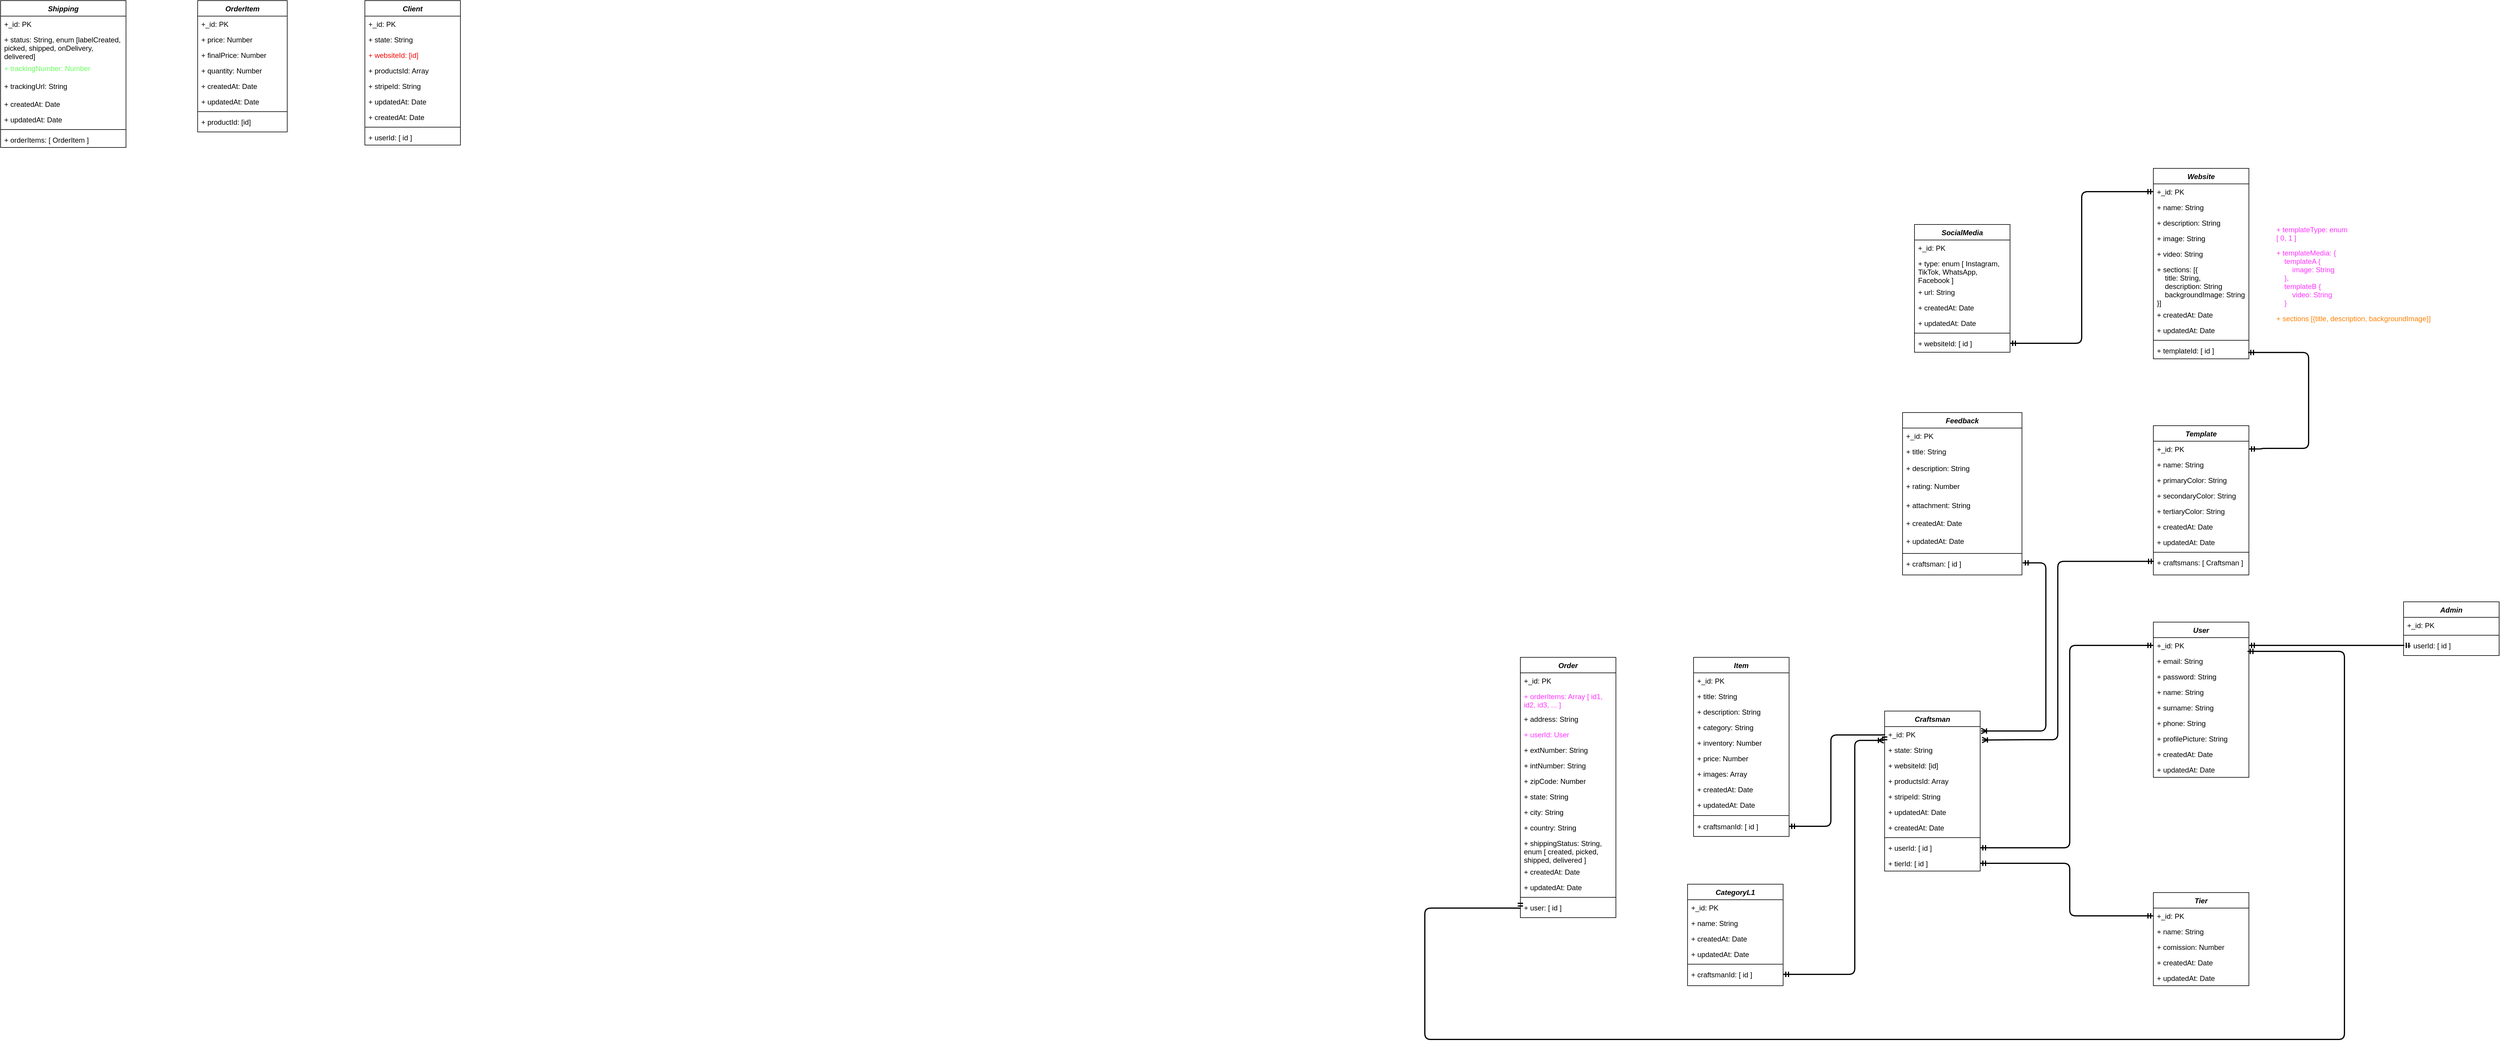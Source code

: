 <mxfile version="22.1.7" type="github">
  <diagram id="C5RBs43oDa-KdzZeNtuy" name="entityRelationshipDiagram">
    <mxGraphModel dx="3566" dy="2202" grid="1" gridSize="10" guides="1" tooltips="1" connect="1" arrows="1" fold="1" page="1" pageScale="1" pageWidth="827" pageHeight="1169" math="0" shadow="0">
      <root>
        <mxCell id="WIyWlLk6GJQsqaUBKTNV-0" />
        <mxCell id="WIyWlLk6GJQsqaUBKTNV-1" parent="WIyWlLk6GJQsqaUBKTNV-0" />
        <mxCell id="zkfFHV4jXpPFQw0GAbJ--0" value="Order" style="swimlane;fontStyle=3;align=center;verticalAlign=top;childLayout=stackLayout;horizontal=1;startSize=26;horizontalStack=0;resizeParent=1;resizeLast=0;collapsible=1;marginBottom=0;rounded=0;shadow=0;strokeWidth=1;labelBackgroundColor=none;" parent="WIyWlLk6GJQsqaUBKTNV-1" vertex="1">
          <mxGeometry x="920" width="160" height="436" as="geometry">
            <mxRectangle x="230" y="140" width="160" height="26" as="alternateBounds" />
          </mxGeometry>
        </mxCell>
        <mxCell id="zkfFHV4jXpPFQw0GAbJ--1" value="+_id: PK" style="text;align=left;verticalAlign=top;spacingLeft=4;spacingRight=4;overflow=hidden;rotatable=0;points=[[0,0.5],[1,0.5]];portConstraint=eastwest;labelBackgroundColor=none;" parent="zkfFHV4jXpPFQw0GAbJ--0" vertex="1">
          <mxGeometry y="26" width="160" height="26" as="geometry" />
        </mxCell>
        <mxCell id="zkfFHV4jXpPFQw0GAbJ--2" value="+ orderItems: Array [ id1, &#xa;id2, id3, ... ]" style="text;align=left;verticalAlign=top;spacingLeft=4;spacingRight=4;overflow=hidden;rotatable=0;points=[[0,0.5],[1,0.5]];portConstraint=eastwest;rounded=0;shadow=0;html=0;labelBackgroundColor=none;fontColor=#FF33FF;" parent="zkfFHV4jXpPFQw0GAbJ--0" vertex="1">
          <mxGeometry y="52" width="160" height="38" as="geometry" />
        </mxCell>
        <mxCell id="zkfFHV4jXpPFQw0GAbJ--3" value="+ address: String" style="text;align=left;verticalAlign=top;spacingLeft=4;spacingRight=4;overflow=hidden;rotatable=0;points=[[0,0.5],[1,0.5]];portConstraint=eastwest;rounded=0;shadow=0;html=0;labelBackgroundColor=none;" parent="zkfFHV4jXpPFQw0GAbJ--0" vertex="1">
          <mxGeometry y="90" width="160" height="26" as="geometry" />
        </mxCell>
        <mxCell id="hZwkjDeKt2_ISdQEQCCT-1" value="+ userId: User" style="text;align=left;verticalAlign=top;spacingLeft=4;spacingRight=4;overflow=hidden;rotatable=0;points=[[0,0.5],[1,0.5]];portConstraint=eastwest;rounded=0;shadow=0;html=0;labelBackgroundColor=none;fontColor=#FF33FF;" parent="zkfFHV4jXpPFQw0GAbJ--0" vertex="1">
          <mxGeometry y="116" width="160" height="26" as="geometry" />
        </mxCell>
        <mxCell id="XPeAEmJi0gcKk28KmSQv-152" value="+ extNumber: String" style="text;align=left;verticalAlign=top;spacingLeft=4;spacingRight=4;overflow=hidden;rotatable=0;points=[[0,0.5],[1,0.5]];portConstraint=eastwest;rounded=0;shadow=0;html=0;labelBackgroundColor=none;" parent="zkfFHV4jXpPFQw0GAbJ--0" vertex="1">
          <mxGeometry y="142" width="160" height="26" as="geometry" />
        </mxCell>
        <mxCell id="XPeAEmJi0gcKk28KmSQv-153" value="+ intNumber: String" style="text;align=left;verticalAlign=top;spacingLeft=4;spacingRight=4;overflow=hidden;rotatable=0;points=[[0,0.5],[1,0.5]];portConstraint=eastwest;rounded=0;shadow=0;html=0;labelBackgroundColor=none;" parent="zkfFHV4jXpPFQw0GAbJ--0" vertex="1">
          <mxGeometry y="168" width="160" height="26" as="geometry" />
        </mxCell>
        <mxCell id="y1nF-fGV2GYq9_CBV3xC-2" value="+ zipCode: Number" style="text;align=left;verticalAlign=top;spacingLeft=4;spacingRight=4;overflow=hidden;rotatable=0;points=[[0,0.5],[1,0.5]];portConstraint=eastwest;rounded=0;shadow=0;html=0;labelBackgroundColor=none;" parent="zkfFHV4jXpPFQw0GAbJ--0" vertex="1">
          <mxGeometry y="194" width="160" height="26" as="geometry" />
        </mxCell>
        <mxCell id="y1nF-fGV2GYq9_CBV3xC-3" value="+ state: String" style="text;align=left;verticalAlign=top;spacingLeft=4;spacingRight=4;overflow=hidden;rotatable=0;points=[[0,0.5],[1,0.5]];portConstraint=eastwest;rounded=0;shadow=0;html=0;labelBackgroundColor=none;" parent="zkfFHV4jXpPFQw0GAbJ--0" vertex="1">
          <mxGeometry y="220" width="160" height="26" as="geometry" />
        </mxCell>
        <mxCell id="y1nF-fGV2GYq9_CBV3xC-4" value="+ city: String" style="text;align=left;verticalAlign=top;spacingLeft=4;spacingRight=4;overflow=hidden;rotatable=0;points=[[0,0.5],[1,0.5]];portConstraint=eastwest;rounded=0;shadow=0;html=0;labelBackgroundColor=none;" parent="zkfFHV4jXpPFQw0GAbJ--0" vertex="1">
          <mxGeometry y="246" width="160" height="26" as="geometry" />
        </mxCell>
        <mxCell id="XPeAEmJi0gcKk28KmSQv-151" value="+ country: String" style="text;align=left;verticalAlign=top;spacingLeft=4;spacingRight=4;overflow=hidden;rotatable=0;points=[[0,0.5],[1,0.5]];portConstraint=eastwest;rounded=0;shadow=0;html=0;labelBackgroundColor=none;" parent="zkfFHV4jXpPFQw0GAbJ--0" vertex="1">
          <mxGeometry y="272" width="160" height="26" as="geometry" />
        </mxCell>
        <mxCell id="XPeAEmJi0gcKk28KmSQv-311" value="+ shippingStatus: String, &#xa;enum [ created, picked, &#xa;shipped, delivered ]" style="text;align=left;verticalAlign=top;spacingLeft=4;spacingRight=4;overflow=hidden;rotatable=0;points=[[0,0.5],[1,0.5]];portConstraint=eastwest;rounded=0;shadow=0;html=0;labelBackgroundColor=none;" parent="zkfFHV4jXpPFQw0GAbJ--0" vertex="1">
          <mxGeometry y="298" width="160" height="48" as="geometry" />
        </mxCell>
        <mxCell id="y1nF-fGV2GYq9_CBV3xC-6" value="+ createdAt: Date" style="text;align=left;verticalAlign=top;spacingLeft=4;spacingRight=4;overflow=hidden;rotatable=0;points=[[0,0.5],[1,0.5]];portConstraint=eastwest;rounded=0;shadow=0;html=0;labelBackgroundColor=none;" parent="zkfFHV4jXpPFQw0GAbJ--0" vertex="1">
          <mxGeometry y="346" width="160" height="26" as="geometry" />
        </mxCell>
        <mxCell id="XPeAEmJi0gcKk28KmSQv-154" value="+ updatedAt: Date" style="text;align=left;verticalAlign=top;spacingLeft=4;spacingRight=4;overflow=hidden;rotatable=0;points=[[0,0.5],[1,0.5]];portConstraint=eastwest;rounded=0;shadow=0;html=0;labelBackgroundColor=none;" parent="zkfFHV4jXpPFQw0GAbJ--0" vertex="1">
          <mxGeometry y="372" width="160" height="26" as="geometry" />
        </mxCell>
        <mxCell id="y1nF-fGV2GYq9_CBV3xC-1" value="" style="line;html=1;strokeWidth=1;align=left;verticalAlign=middle;spacingTop=-1;spacingLeft=3;spacingRight=3;rotatable=0;labelPosition=right;points=[];portConstraint=eastwest;labelBackgroundColor=none;" parent="zkfFHV4jXpPFQw0GAbJ--0" vertex="1">
          <mxGeometry y="398" width="160" height="8" as="geometry" />
        </mxCell>
        <mxCell id="y1nF-fGV2GYq9_CBV3xC-7" value="+ user: [ id ]" style="text;align=left;verticalAlign=top;spacingLeft=4;spacingRight=4;overflow=hidden;rotatable=0;points=[[0,0.5],[1,0.5]];portConstraint=eastwest;rounded=0;shadow=0;html=0;labelBackgroundColor=none;" parent="zkfFHV4jXpPFQw0GAbJ--0" vertex="1">
          <mxGeometry y="406" width="160" height="30" as="geometry" />
        </mxCell>
        <mxCell id="y1nF-fGV2GYq9_CBV3xC-8" value="User" style="swimlane;fontStyle=3;align=center;verticalAlign=top;childLayout=stackLayout;horizontal=1;startSize=26;horizontalStack=0;resizeParent=1;resizeLast=0;collapsible=1;marginBottom=0;rounded=0;shadow=0;strokeWidth=1;labelBackgroundColor=none;" parent="WIyWlLk6GJQsqaUBKTNV-1" vertex="1">
          <mxGeometry x="1980" y="-59" width="160" height="260" as="geometry">
            <mxRectangle x="230" y="140" width="160" height="26" as="alternateBounds" />
          </mxGeometry>
        </mxCell>
        <mxCell id="y1nF-fGV2GYq9_CBV3xC-9" value="+_id: PK" style="text;align=left;verticalAlign=top;spacingLeft=4;spacingRight=4;overflow=hidden;rotatable=0;points=[[0,0.5],[1,0.5]];portConstraint=eastwest;labelBackgroundColor=none;" parent="y1nF-fGV2GYq9_CBV3xC-8" vertex="1">
          <mxGeometry y="26" width="160" height="26" as="geometry" />
        </mxCell>
        <mxCell id="y1nF-fGV2GYq9_CBV3xC-10" value="+ email: String" style="text;align=left;verticalAlign=top;spacingLeft=4;spacingRight=4;overflow=hidden;rotatable=0;points=[[0,0.5],[1,0.5]];portConstraint=eastwest;rounded=0;shadow=0;html=0;labelBackgroundColor=none;" parent="y1nF-fGV2GYq9_CBV3xC-8" vertex="1">
          <mxGeometry y="52" width="160" height="26" as="geometry" />
        </mxCell>
        <mxCell id="y1nF-fGV2GYq9_CBV3xC-11" value="+ password: String" style="text;align=left;verticalAlign=top;spacingLeft=4;spacingRight=4;overflow=hidden;rotatable=0;points=[[0,0.5],[1,0.5]];portConstraint=eastwest;rounded=0;shadow=0;html=0;labelBackgroundColor=none;" parent="y1nF-fGV2GYq9_CBV3xC-8" vertex="1">
          <mxGeometry y="78" width="160" height="26" as="geometry" />
        </mxCell>
        <mxCell id="y1nF-fGV2GYq9_CBV3xC-12" value="+ name: String" style="text;align=left;verticalAlign=top;spacingLeft=4;spacingRight=4;overflow=hidden;rotatable=0;points=[[0,0.5],[1,0.5]];portConstraint=eastwest;rounded=0;shadow=0;html=0;labelBackgroundColor=none;" parent="y1nF-fGV2GYq9_CBV3xC-8" vertex="1">
          <mxGeometry y="104" width="160" height="26" as="geometry" />
        </mxCell>
        <mxCell id="y1nF-fGV2GYq9_CBV3xC-13" value="+ surname: String" style="text;align=left;verticalAlign=top;spacingLeft=4;spacingRight=4;overflow=hidden;rotatable=0;points=[[0,0.5],[1,0.5]];portConstraint=eastwest;rounded=0;shadow=0;html=0;labelBackgroundColor=none;" parent="y1nF-fGV2GYq9_CBV3xC-8" vertex="1">
          <mxGeometry y="130" width="160" height="26" as="geometry" />
        </mxCell>
        <mxCell id="y1nF-fGV2GYq9_CBV3xC-14" value="+ phone: String" style="text;align=left;verticalAlign=top;spacingLeft=4;spacingRight=4;overflow=hidden;rotatable=0;points=[[0,0.5],[1,0.5]];portConstraint=eastwest;rounded=0;shadow=0;html=0;labelBackgroundColor=none;" parent="y1nF-fGV2GYq9_CBV3xC-8" vertex="1">
          <mxGeometry y="156" width="160" height="26" as="geometry" />
        </mxCell>
        <mxCell id="y1nF-fGV2GYq9_CBV3xC-15" value="+ profilePicture: String" style="text;align=left;verticalAlign=top;spacingLeft=4;spacingRight=4;overflow=hidden;rotatable=0;points=[[0,0.5],[1,0.5]];portConstraint=eastwest;rounded=0;shadow=0;html=0;labelBackgroundColor=none;fontColor=#000000;" parent="y1nF-fGV2GYq9_CBV3xC-8" vertex="1">
          <mxGeometry y="182" width="160" height="26" as="geometry" />
        </mxCell>
        <mxCell id="XPeAEmJi0gcKk28KmSQv-176" value="+ createdAt: Date" style="text;align=left;verticalAlign=top;spacingLeft=4;spacingRight=4;overflow=hidden;rotatable=0;points=[[0,0.5],[1,0.5]];portConstraint=eastwest;rounded=0;shadow=0;html=0;labelBackgroundColor=none;" parent="y1nF-fGV2GYq9_CBV3xC-8" vertex="1">
          <mxGeometry y="208" width="160" height="26" as="geometry" />
        </mxCell>
        <mxCell id="XPeAEmJi0gcKk28KmSQv-177" value="+ updatedAt: Date" style="text;align=left;verticalAlign=top;spacingLeft=4;spacingRight=4;overflow=hidden;rotatable=0;points=[[0,0.5],[1,0.5]];portConstraint=eastwest;rounded=0;shadow=0;html=0;labelBackgroundColor=none;" parent="y1nF-fGV2GYq9_CBV3xC-8" vertex="1">
          <mxGeometry y="234" width="160" height="26" as="geometry" />
        </mxCell>
        <mxCell id="y1nF-fGV2GYq9_CBV3xC-19" value="Craftsman" style="swimlane;fontStyle=3;align=center;verticalAlign=top;childLayout=stackLayout;horizontal=1;startSize=26;horizontalStack=0;resizeParent=1;resizeLast=0;collapsible=1;marginBottom=0;rounded=0;shadow=0;strokeWidth=1;labelBackgroundColor=none;" parent="WIyWlLk6GJQsqaUBKTNV-1" vertex="1">
          <mxGeometry x="1530" y="90" width="160" height="268" as="geometry">
            <mxRectangle x="230" y="140" width="160" height="26" as="alternateBounds" />
          </mxGeometry>
        </mxCell>
        <mxCell id="y1nF-fGV2GYq9_CBV3xC-20" value="+_id: PK" style="text;align=left;verticalAlign=top;spacingLeft=4;spacingRight=4;overflow=hidden;rotatable=0;points=[[0,0.5],[1,0.5]];portConstraint=eastwest;labelBackgroundColor=none;" parent="y1nF-fGV2GYq9_CBV3xC-19" vertex="1">
          <mxGeometry y="26" width="160" height="26" as="geometry" />
        </mxCell>
        <mxCell id="y1nF-fGV2GYq9_CBV3xC-21" value="+ state: String" style="text;align=left;verticalAlign=top;spacingLeft=4;spacingRight=4;overflow=hidden;rotatable=0;points=[[0,0.5],[1,0.5]];portConstraint=eastwest;rounded=0;shadow=0;html=0;labelBackgroundColor=none;" parent="y1nF-fGV2GYq9_CBV3xC-19" vertex="1">
          <mxGeometry y="52" width="160" height="26" as="geometry" />
        </mxCell>
        <mxCell id="y1nF-fGV2GYq9_CBV3xC-22" value="+ websiteId: [id]" style="text;align=left;verticalAlign=top;spacingLeft=4;spacingRight=4;overflow=hidden;rotatable=0;points=[[0,0.5],[1,0.5]];portConstraint=eastwest;rounded=0;shadow=0;html=0;labelBackgroundColor=none;" parent="y1nF-fGV2GYq9_CBV3xC-19" vertex="1">
          <mxGeometry y="78" width="160" height="26" as="geometry" />
        </mxCell>
        <mxCell id="y1nF-fGV2GYq9_CBV3xC-23" value="+ productsId: Array" style="text;align=left;verticalAlign=top;spacingLeft=4;spacingRight=4;overflow=hidden;rotatable=0;points=[[0,0.5],[1,0.5]];portConstraint=eastwest;rounded=0;shadow=0;html=0;labelBackgroundColor=none;" parent="y1nF-fGV2GYq9_CBV3xC-19" vertex="1">
          <mxGeometry y="104" width="160" height="26" as="geometry" />
        </mxCell>
        <mxCell id="y1nF-fGV2GYq9_CBV3xC-24" value="+ stripeId: String" style="text;align=left;verticalAlign=top;spacingLeft=4;spacingRight=4;overflow=hidden;rotatable=0;points=[[0,0.5],[1,0.5]];portConstraint=eastwest;rounded=0;shadow=0;html=0;labelBackgroundColor=none;" parent="y1nF-fGV2GYq9_CBV3xC-19" vertex="1">
          <mxGeometry y="130" width="160" height="26" as="geometry" />
        </mxCell>
        <mxCell id="XPeAEmJi0gcKk28KmSQv-145" value="+ updatedAt: Date" style="text;align=left;verticalAlign=top;spacingLeft=4;spacingRight=4;overflow=hidden;rotatable=0;points=[[0,0.5],[1,0.5]];portConstraint=eastwest;rounded=0;shadow=0;html=0;labelBackgroundColor=none;" parent="y1nF-fGV2GYq9_CBV3xC-19" vertex="1">
          <mxGeometry y="156" width="160" height="26" as="geometry" />
        </mxCell>
        <mxCell id="XPeAEmJi0gcKk28KmSQv-146" value="+ createdAt: Date" style="text;align=left;verticalAlign=top;spacingLeft=4;spacingRight=4;overflow=hidden;rotatable=0;points=[[0,0.5],[1,0.5]];portConstraint=eastwest;rounded=0;shadow=0;html=0;labelBackgroundColor=none;" parent="y1nF-fGV2GYq9_CBV3xC-19" vertex="1">
          <mxGeometry y="182" width="160" height="26" as="geometry" />
        </mxCell>
        <mxCell id="y1nF-fGV2GYq9_CBV3xC-28" value="" style="line;html=1;strokeWidth=1;align=left;verticalAlign=middle;spacingTop=-1;spacingLeft=3;spacingRight=3;rotatable=0;labelPosition=right;points=[];portConstraint=eastwest;labelBackgroundColor=none;" parent="y1nF-fGV2GYq9_CBV3xC-19" vertex="1">
          <mxGeometry y="208" width="160" height="8" as="geometry" />
        </mxCell>
        <mxCell id="y1nF-fGV2GYq9_CBV3xC-29" value="+ userId: [ id ]" style="text;align=left;verticalAlign=top;spacingLeft=4;spacingRight=4;overflow=hidden;rotatable=0;points=[[0,0.5],[1,0.5]];portConstraint=eastwest;rounded=0;shadow=0;html=0;labelBackgroundColor=none;" parent="y1nF-fGV2GYq9_CBV3xC-19" vertex="1">
          <mxGeometry y="216" width="160" height="26" as="geometry" />
        </mxCell>
        <mxCell id="XPeAEmJi0gcKk28KmSQv-174" value="+ tierId: [ id ]" style="text;align=left;verticalAlign=top;spacingLeft=4;spacingRight=4;overflow=hidden;rotatable=0;points=[[0,0.5],[1,0.5]];portConstraint=eastwest;rounded=0;shadow=0;html=0;labelBackgroundColor=none;" parent="y1nF-fGV2GYq9_CBV3xC-19" vertex="1">
          <mxGeometry y="242" width="160" height="26" as="geometry" />
        </mxCell>
        <mxCell id="y1nF-fGV2GYq9_CBV3xC-30" value="Website" style="swimlane;fontStyle=3;align=center;verticalAlign=top;childLayout=stackLayout;horizontal=1;startSize=26;horizontalStack=0;resizeParent=1;resizeLast=0;collapsible=1;marginBottom=0;rounded=0;shadow=0;strokeWidth=1;labelBackgroundColor=none;" parent="WIyWlLk6GJQsqaUBKTNV-1" vertex="1">
          <mxGeometry x="1980" y="-819" width="160" height="319" as="geometry">
            <mxRectangle x="230" y="140" width="160" height="26" as="alternateBounds" />
          </mxGeometry>
        </mxCell>
        <mxCell id="y1nF-fGV2GYq9_CBV3xC-31" value="+_id: PK" style="text;align=left;verticalAlign=top;spacingLeft=4;spacingRight=4;overflow=hidden;rotatable=0;points=[[0,0.5],[1,0.5]];portConstraint=eastwest;labelBackgroundColor=none;" parent="y1nF-fGV2GYq9_CBV3xC-30" vertex="1">
          <mxGeometry y="26" width="160" height="26" as="geometry" />
        </mxCell>
        <mxCell id="y1nF-fGV2GYq9_CBV3xC-32" value="+ name: String" style="text;align=left;verticalAlign=top;spacingLeft=4;spacingRight=4;overflow=hidden;rotatable=0;points=[[0,0.5],[1,0.5]];portConstraint=eastwest;rounded=0;shadow=0;html=0;labelBackgroundColor=none;" parent="y1nF-fGV2GYq9_CBV3xC-30" vertex="1">
          <mxGeometry y="52" width="160" height="26" as="geometry" />
        </mxCell>
        <mxCell id="y1nF-fGV2GYq9_CBV3xC-33" value="+ description: String" style="text;align=left;verticalAlign=top;spacingLeft=4;spacingRight=4;overflow=hidden;rotatable=0;points=[[0,0.5],[1,0.5]];portConstraint=eastwest;rounded=0;shadow=0;html=0;labelBackgroundColor=none;" parent="y1nF-fGV2GYq9_CBV3xC-30" vertex="1">
          <mxGeometry y="78" width="160" height="26" as="geometry" />
        </mxCell>
        <mxCell id="KpZRY_7kMU0oEu0IxviT-0" value="+ image: String" style="text;align=left;verticalAlign=top;spacingLeft=4;spacingRight=4;overflow=hidden;rotatable=0;points=[[0,0.5],[1,0.5]];portConstraint=eastwest;rounded=0;shadow=0;html=0;labelBackgroundColor=none;" vertex="1" parent="y1nF-fGV2GYq9_CBV3xC-30">
          <mxGeometry y="104" width="160" height="26" as="geometry" />
        </mxCell>
        <mxCell id="KpZRY_7kMU0oEu0IxviT-1" value="+ video: String" style="text;align=left;verticalAlign=top;spacingLeft=4;spacingRight=4;overflow=hidden;rotatable=0;points=[[0,0.5],[1,0.5]];portConstraint=eastwest;rounded=0;shadow=0;html=0;labelBackgroundColor=none;" vertex="1" parent="y1nF-fGV2GYq9_CBV3xC-30">
          <mxGeometry y="130" width="160" height="26" as="geometry" />
        </mxCell>
        <mxCell id="y1nF-fGV2GYq9_CBV3xC-37" value="+ sections: [{&#xa;    title: String,&#xa;    description: String&#xa;    backgroundImage: String&#xa;}]" style="text;align=left;verticalAlign=top;spacingLeft=4;spacingRight=4;overflow=hidden;rotatable=0;points=[[0,0.5],[1,0.5]];portConstraint=eastwest;rounded=0;shadow=0;html=0;labelBackgroundColor=none;" parent="y1nF-fGV2GYq9_CBV3xC-30" vertex="1">
          <mxGeometry y="156" width="160" height="76" as="geometry" />
        </mxCell>
        <mxCell id="XPeAEmJi0gcKk28KmSQv-147" value="+ createdAt: Date" style="text;align=left;verticalAlign=top;spacingLeft=4;spacingRight=4;overflow=hidden;rotatable=0;points=[[0,0.5],[1,0.5]];portConstraint=eastwest;rounded=0;shadow=0;html=0;labelBackgroundColor=none;" parent="y1nF-fGV2GYq9_CBV3xC-30" vertex="1">
          <mxGeometry y="232" width="160" height="26" as="geometry" />
        </mxCell>
        <mxCell id="XPeAEmJi0gcKk28KmSQv-148" value="+ updatedAt: Date" style="text;align=left;verticalAlign=top;spacingLeft=4;spacingRight=4;overflow=hidden;rotatable=0;points=[[0,0.5],[1,0.5]];portConstraint=eastwest;rounded=0;shadow=0;html=0;labelBackgroundColor=none;" parent="y1nF-fGV2GYq9_CBV3xC-30" vertex="1">
          <mxGeometry y="258" width="160" height="26" as="geometry" />
        </mxCell>
        <mxCell id="y1nF-fGV2GYq9_CBV3xC-39" value="" style="line;html=1;strokeWidth=1;align=left;verticalAlign=middle;spacingTop=-1;spacingLeft=3;spacingRight=3;rotatable=0;labelPosition=right;points=[];portConstraint=eastwest;labelBackgroundColor=none;" parent="y1nF-fGV2GYq9_CBV3xC-30" vertex="1">
          <mxGeometry y="284" width="160" height="8" as="geometry" />
        </mxCell>
        <mxCell id="XPeAEmJi0gcKk28KmSQv-14" value="+ templateId: [ id ]" style="text;align=left;verticalAlign=top;spacingLeft=4;spacingRight=4;overflow=hidden;rotatable=0;points=[[0,0.5],[1,0.5]];portConstraint=eastwest;rounded=0;shadow=0;html=0;labelBackgroundColor=none;" parent="y1nF-fGV2GYq9_CBV3xC-30" vertex="1">
          <mxGeometry y="292" width="160" height="26" as="geometry" />
        </mxCell>
        <mxCell id="XPeAEmJi0gcKk28KmSQv-0" value="Item" style="swimlane;fontStyle=3;align=center;verticalAlign=top;childLayout=stackLayout;horizontal=1;startSize=26;horizontalStack=0;resizeParent=1;resizeLast=0;collapsible=1;marginBottom=0;rounded=0;shadow=0;strokeWidth=1;labelBackgroundColor=none;" parent="WIyWlLk6GJQsqaUBKTNV-1" vertex="1">
          <mxGeometry x="1210" width="160" height="300" as="geometry">
            <mxRectangle x="230" y="140" width="160" height="26" as="alternateBounds" />
          </mxGeometry>
        </mxCell>
        <mxCell id="XPeAEmJi0gcKk28KmSQv-1" value="+_id: PK" style="text;align=left;verticalAlign=top;spacingLeft=4;spacingRight=4;overflow=hidden;rotatable=0;points=[[0,0.5],[1,0.5]];portConstraint=eastwest;labelBackgroundColor=none;" parent="XPeAEmJi0gcKk28KmSQv-0" vertex="1">
          <mxGeometry y="26" width="160" height="26" as="geometry" />
        </mxCell>
        <mxCell id="XPeAEmJi0gcKk28KmSQv-26" value="+ title: String" style="text;align=left;verticalAlign=top;spacingLeft=4;spacingRight=4;overflow=hidden;rotatable=0;points=[[0,0.5],[1,0.5]];portConstraint=eastwest;rounded=0;shadow=0;html=0;labelBackgroundColor=none;" parent="XPeAEmJi0gcKk28KmSQv-0" vertex="1">
          <mxGeometry y="52" width="160" height="26" as="geometry" />
        </mxCell>
        <mxCell id="XPeAEmJi0gcKk28KmSQv-27" value="+ description: String" style="text;align=left;verticalAlign=top;spacingLeft=4;spacingRight=4;overflow=hidden;rotatable=0;points=[[0,0.5],[1,0.5]];portConstraint=eastwest;rounded=0;shadow=0;html=0;labelBackgroundColor=none;" parent="XPeAEmJi0gcKk28KmSQv-0" vertex="1">
          <mxGeometry y="78" width="160" height="26" as="geometry" />
        </mxCell>
        <mxCell id="XPeAEmJi0gcKk28KmSQv-115" value="+ category: String" style="text;align=left;verticalAlign=top;spacingLeft=4;spacingRight=4;overflow=hidden;rotatable=0;points=[[0,0.5],[1,0.5]];portConstraint=eastwest;rounded=0;shadow=0;html=0;labelBackgroundColor=none;" parent="XPeAEmJi0gcKk28KmSQv-0" vertex="1">
          <mxGeometry y="104" width="160" height="26" as="geometry" />
        </mxCell>
        <mxCell id="XPeAEmJi0gcKk28KmSQv-4" value="+ inventory: Number" style="text;align=left;verticalAlign=top;spacingLeft=4;spacingRight=4;overflow=hidden;rotatable=0;points=[[0,0.5],[1,0.5]];portConstraint=eastwest;rounded=0;shadow=0;html=0;labelBackgroundColor=none;" parent="XPeAEmJi0gcKk28KmSQv-0" vertex="1">
          <mxGeometry y="130" width="160" height="26" as="geometry" />
        </mxCell>
        <mxCell id="XPeAEmJi0gcKk28KmSQv-28" value="+ price: Number" style="text;align=left;verticalAlign=top;spacingLeft=4;spacingRight=4;overflow=hidden;rotatable=0;points=[[0,0.5],[1,0.5]];portConstraint=eastwest;rounded=0;shadow=0;html=0;labelBackgroundColor=none;" parent="XPeAEmJi0gcKk28KmSQv-0" vertex="1">
          <mxGeometry y="156" width="160" height="26" as="geometry" />
        </mxCell>
        <mxCell id="XPeAEmJi0gcKk28KmSQv-8" value="+ images: Array" style="text;align=left;verticalAlign=top;spacingLeft=4;spacingRight=4;overflow=hidden;rotatable=0;points=[[0,0.5],[1,0.5]];portConstraint=eastwest;rounded=0;shadow=0;html=0;labelBackgroundColor=none;" parent="XPeAEmJi0gcKk28KmSQv-0" vertex="1">
          <mxGeometry y="182" width="160" height="26" as="geometry" />
        </mxCell>
        <mxCell id="XPeAEmJi0gcKk28KmSQv-141" value="+ createdAt: Date" style="text;align=left;verticalAlign=top;spacingLeft=4;spacingRight=4;overflow=hidden;rotatable=0;points=[[0,0.5],[1,0.5]];portConstraint=eastwest;rounded=0;shadow=0;html=0;labelBackgroundColor=none;" parent="XPeAEmJi0gcKk28KmSQv-0" vertex="1">
          <mxGeometry y="208" width="160" height="26" as="geometry" />
        </mxCell>
        <mxCell id="XPeAEmJi0gcKk28KmSQv-142" value="+ updatedAt: Date" style="text;align=left;verticalAlign=top;spacingLeft=4;spacingRight=4;overflow=hidden;rotatable=0;points=[[0,0.5],[1,0.5]];portConstraint=eastwest;rounded=0;shadow=0;html=0;labelBackgroundColor=none;" parent="XPeAEmJi0gcKk28KmSQv-0" vertex="1">
          <mxGeometry y="234" width="160" height="26" as="geometry" />
        </mxCell>
        <mxCell id="XPeAEmJi0gcKk28KmSQv-167" value="" style="line;html=1;strokeWidth=1;align=left;verticalAlign=middle;spacingTop=-1;spacingLeft=3;spacingRight=3;rotatable=0;labelPosition=right;points=[];portConstraint=eastwest;labelBackgroundColor=none;" parent="XPeAEmJi0gcKk28KmSQv-0" vertex="1">
          <mxGeometry y="260" width="160" height="10" as="geometry" />
        </mxCell>
        <mxCell id="XPeAEmJi0gcKk28KmSQv-168" value="+ craftsmanId: [ id ]" style="text;align=left;verticalAlign=top;spacingLeft=4;spacingRight=4;overflow=hidden;rotatable=0;points=[[0,0.5],[1,0.5]];portConstraint=eastwest;rounded=0;shadow=0;html=0;labelBackgroundColor=none;" parent="XPeAEmJi0gcKk28KmSQv-0" vertex="1">
          <mxGeometry y="270" width="160" height="26" as="geometry" />
        </mxCell>
        <mxCell id="XPeAEmJi0gcKk28KmSQv-15" value="Admin" style="swimlane;fontStyle=3;align=center;verticalAlign=top;childLayout=stackLayout;horizontal=1;startSize=26;horizontalStack=0;resizeParent=1;resizeLast=0;collapsible=1;marginBottom=0;rounded=0;shadow=0;strokeWidth=1;labelBackgroundColor=none;" parent="WIyWlLk6GJQsqaUBKTNV-1" vertex="1">
          <mxGeometry x="2399" y="-93" width="160" height="90" as="geometry">
            <mxRectangle x="230" y="140" width="160" height="26" as="alternateBounds" />
          </mxGeometry>
        </mxCell>
        <mxCell id="XPeAEmJi0gcKk28KmSQv-16" value="+_id: PK" style="text;align=left;verticalAlign=top;spacingLeft=4;spacingRight=4;overflow=hidden;rotatable=0;points=[[0,0.5],[1,0.5]];portConstraint=eastwest;labelBackgroundColor=none;" parent="XPeAEmJi0gcKk28KmSQv-15" vertex="1">
          <mxGeometry y="26" width="160" height="26" as="geometry" />
        </mxCell>
        <mxCell id="XPeAEmJi0gcKk28KmSQv-24" value="" style="line;html=1;strokeWidth=1;align=left;verticalAlign=middle;spacingTop=-1;spacingLeft=3;spacingRight=3;rotatable=0;labelPosition=right;points=[];portConstraint=eastwest;labelBackgroundColor=none;" parent="XPeAEmJi0gcKk28KmSQv-15" vertex="1">
          <mxGeometry y="52" width="160" height="8" as="geometry" />
        </mxCell>
        <mxCell id="XPeAEmJi0gcKk28KmSQv-25" value="+ userId: [ id ]" style="text;align=left;verticalAlign=top;spacingLeft=4;spacingRight=4;overflow=hidden;rotatable=0;points=[[0,0.5],[1,0.5]];portConstraint=eastwest;rounded=0;shadow=0;html=0;labelBackgroundColor=none;" parent="XPeAEmJi0gcKk28KmSQv-15" vertex="1">
          <mxGeometry y="60" width="160" height="26" as="geometry" />
        </mxCell>
        <mxCell id="XPeAEmJi0gcKk28KmSQv-29" value="Template" style="swimlane;fontStyle=3;align=center;verticalAlign=top;childLayout=stackLayout;horizontal=1;startSize=26;horizontalStack=0;resizeParent=1;resizeLast=0;collapsible=1;marginBottom=0;rounded=0;shadow=0;strokeWidth=1;labelBackgroundColor=none;" parent="WIyWlLk6GJQsqaUBKTNV-1" vertex="1">
          <mxGeometry x="1980" y="-388" width="160" height="250" as="geometry">
            <mxRectangle x="230" y="140" width="160" height="26" as="alternateBounds" />
          </mxGeometry>
        </mxCell>
        <mxCell id="XPeAEmJi0gcKk28KmSQv-30" value="+_id: PK" style="text;align=left;verticalAlign=top;spacingLeft=4;spacingRight=4;overflow=hidden;rotatable=0;points=[[0,0.5],[1,0.5]];portConstraint=eastwest;labelBackgroundColor=none;" parent="XPeAEmJi0gcKk28KmSQv-29" vertex="1">
          <mxGeometry y="26" width="160" height="26" as="geometry" />
        </mxCell>
        <mxCell id="XPeAEmJi0gcKk28KmSQv-51" value="+ name: String" style="text;align=left;verticalAlign=top;spacingLeft=4;spacingRight=4;overflow=hidden;rotatable=0;points=[[0,0.5],[1,0.5]];portConstraint=eastwest;rounded=0;shadow=0;html=0;labelBackgroundColor=none;" parent="XPeAEmJi0gcKk28KmSQv-29" vertex="1">
          <mxGeometry y="52" width="160" height="26" as="geometry" />
        </mxCell>
        <mxCell id="XPeAEmJi0gcKk28KmSQv-31" value="+ primaryColor: String" style="text;align=left;verticalAlign=top;spacingLeft=4;spacingRight=4;overflow=hidden;rotatable=0;points=[[0,0.5],[1,0.5]];portConstraint=eastwest;rounded=0;shadow=0;html=0;labelBackgroundColor=none;" parent="XPeAEmJi0gcKk28KmSQv-29" vertex="1">
          <mxGeometry y="78" width="160" height="26" as="geometry" />
        </mxCell>
        <mxCell id="XPeAEmJi0gcKk28KmSQv-32" value="+ secondaryColor: String" style="text;align=left;verticalAlign=top;spacingLeft=4;spacingRight=4;overflow=hidden;rotatable=0;points=[[0,0.5],[1,0.5]];portConstraint=eastwest;rounded=0;shadow=0;html=0;labelBackgroundColor=none;" parent="XPeAEmJi0gcKk28KmSQv-29" vertex="1">
          <mxGeometry y="104" width="160" height="26" as="geometry" />
        </mxCell>
        <mxCell id="XPeAEmJi0gcKk28KmSQv-33" value="+ tertiaryColor: String" style="text;align=left;verticalAlign=top;spacingLeft=4;spacingRight=4;overflow=hidden;rotatable=0;points=[[0,0.5],[1,0.5]];portConstraint=eastwest;rounded=0;shadow=0;html=0;labelBackgroundColor=none;" parent="XPeAEmJi0gcKk28KmSQv-29" vertex="1">
          <mxGeometry y="130" width="160" height="26" as="geometry" />
        </mxCell>
        <mxCell id="XPeAEmJi0gcKk28KmSQv-149" value="+ createdAt: Date" style="text;align=left;verticalAlign=top;spacingLeft=4;spacingRight=4;overflow=hidden;rotatable=0;points=[[0,0.5],[1,0.5]];portConstraint=eastwest;rounded=0;shadow=0;html=0;labelBackgroundColor=none;" parent="XPeAEmJi0gcKk28KmSQv-29" vertex="1">
          <mxGeometry y="156" width="160" height="26" as="geometry" />
        </mxCell>
        <mxCell id="XPeAEmJi0gcKk28KmSQv-150" value="+ updatedAt: Date" style="text;align=left;verticalAlign=top;spacingLeft=4;spacingRight=4;overflow=hidden;rotatable=0;points=[[0,0.5],[1,0.5]];portConstraint=eastwest;rounded=0;shadow=0;html=0;labelBackgroundColor=none;" parent="XPeAEmJi0gcKk28KmSQv-29" vertex="1">
          <mxGeometry y="182" width="160" height="26" as="geometry" />
        </mxCell>
        <mxCell id="XPeAEmJi0gcKk28KmSQv-38" value="" style="line;html=1;strokeWidth=1;align=left;verticalAlign=middle;spacingTop=-1;spacingLeft=3;spacingRight=3;rotatable=0;labelPosition=right;points=[];portConstraint=eastwest;labelBackgroundColor=none;" parent="XPeAEmJi0gcKk28KmSQv-29" vertex="1">
          <mxGeometry y="208" width="160" height="8" as="geometry" />
        </mxCell>
        <mxCell id="XPeAEmJi0gcKk28KmSQv-39" value="+ craftsmans: [ Craftsman ]" style="text;align=left;verticalAlign=top;spacingLeft=4;spacingRight=4;overflow=hidden;rotatable=0;points=[[0,0.5],[1,0.5]];portConstraint=eastwest;rounded=0;shadow=0;html=0;labelBackgroundColor=none;" parent="XPeAEmJi0gcKk28KmSQv-29" vertex="1">
          <mxGeometry y="216" width="160" height="34" as="geometry" />
        </mxCell>
        <mxCell id="XPeAEmJi0gcKk28KmSQv-40" value="Tier" style="swimlane;fontStyle=3;align=center;verticalAlign=top;childLayout=stackLayout;horizontal=1;startSize=26;horizontalStack=0;resizeParent=1;resizeLast=0;collapsible=1;marginBottom=0;rounded=0;shadow=0;strokeWidth=1;labelBackgroundColor=none;" parent="WIyWlLk6GJQsqaUBKTNV-1" vertex="1">
          <mxGeometry x="1980" y="394" width="160" height="156" as="geometry">
            <mxRectangle x="230" y="140" width="160" height="26" as="alternateBounds" />
          </mxGeometry>
        </mxCell>
        <mxCell id="XPeAEmJi0gcKk28KmSQv-41" value="+_id: PK" style="text;align=left;verticalAlign=top;spacingLeft=4;spacingRight=4;overflow=hidden;rotatable=0;points=[[0,0.5],[1,0.5]];portConstraint=eastwest;labelBackgroundColor=none;" parent="XPeAEmJi0gcKk28KmSQv-40" vertex="1">
          <mxGeometry y="26" width="160" height="26" as="geometry" />
        </mxCell>
        <mxCell id="XPeAEmJi0gcKk28KmSQv-63" value="+ name: String" style="text;align=left;verticalAlign=top;spacingLeft=4;spacingRight=4;overflow=hidden;rotatable=0;points=[[0,0.5],[1,0.5]];portConstraint=eastwest;rounded=0;shadow=0;html=0;labelBackgroundColor=none;" parent="XPeAEmJi0gcKk28KmSQv-40" vertex="1">
          <mxGeometry y="52" width="160" height="26" as="geometry" />
        </mxCell>
        <mxCell id="XPeAEmJi0gcKk28KmSQv-44" value="+ comission: Number" style="text;align=left;verticalAlign=top;spacingLeft=4;spacingRight=4;overflow=hidden;rotatable=0;points=[[0,0.5],[1,0.5]];portConstraint=eastwest;rounded=0;shadow=0;html=0;labelBackgroundColor=none;" parent="XPeAEmJi0gcKk28KmSQv-40" vertex="1">
          <mxGeometry y="78" width="160" height="26" as="geometry" />
        </mxCell>
        <mxCell id="XPeAEmJi0gcKk28KmSQv-163" value="+ createdAt: Date" style="text;align=left;verticalAlign=top;spacingLeft=4;spacingRight=4;overflow=hidden;rotatable=0;points=[[0,0.5],[1,0.5]];portConstraint=eastwest;rounded=0;shadow=0;html=0;labelBackgroundColor=none;" parent="XPeAEmJi0gcKk28KmSQv-40" vertex="1">
          <mxGeometry y="104" width="160" height="26" as="geometry" />
        </mxCell>
        <mxCell id="XPeAEmJi0gcKk28KmSQv-164" value="+ updatedAt: Date" style="text;align=left;verticalAlign=top;spacingLeft=4;spacingRight=4;overflow=hidden;rotatable=0;points=[[0,0.5],[1,0.5]];portConstraint=eastwest;rounded=0;shadow=0;html=0;labelBackgroundColor=none;" parent="XPeAEmJi0gcKk28KmSQv-40" vertex="1">
          <mxGeometry y="130" width="160" height="26" as="geometry" />
        </mxCell>
        <mxCell id="XPeAEmJi0gcKk28KmSQv-77" value="Client" style="swimlane;fontStyle=3;align=center;verticalAlign=top;childLayout=stackLayout;horizontal=1;startSize=26;horizontalStack=0;resizeParent=1;resizeLast=0;collapsible=1;marginBottom=0;rounded=0;shadow=0;strokeWidth=1;labelBackgroundColor=none;" parent="WIyWlLk6GJQsqaUBKTNV-1" vertex="1">
          <mxGeometry x="-1015" y="-1100" width="160" height="242" as="geometry">
            <mxRectangle x="230" y="140" width="160" height="26" as="alternateBounds" />
          </mxGeometry>
        </mxCell>
        <mxCell id="XPeAEmJi0gcKk28KmSQv-78" value="+_id: PK" style="text;align=left;verticalAlign=top;spacingLeft=4;spacingRight=4;overflow=hidden;rotatable=0;points=[[0,0.5],[1,0.5]];portConstraint=eastwest;labelBackgroundColor=none;" parent="XPeAEmJi0gcKk28KmSQv-77" vertex="1">
          <mxGeometry y="26" width="160" height="26" as="geometry" />
        </mxCell>
        <mxCell id="XPeAEmJi0gcKk28KmSQv-79" value="+ state: String" style="text;align=left;verticalAlign=top;spacingLeft=4;spacingRight=4;overflow=hidden;rotatable=0;points=[[0,0.5],[1,0.5]];portConstraint=eastwest;rounded=0;shadow=0;html=0;labelBackgroundColor=none;" parent="XPeAEmJi0gcKk28KmSQv-77" vertex="1">
          <mxGeometry y="52" width="160" height="26" as="geometry" />
        </mxCell>
        <mxCell id="XPeAEmJi0gcKk28KmSQv-80" value="+ websiteId: [id]" style="text;align=left;verticalAlign=top;spacingLeft=4;spacingRight=4;overflow=hidden;rotatable=0;points=[[0,0.5],[1,0.5]];portConstraint=eastwest;rounded=0;shadow=0;html=0;labelBackgroundColor=none;fontColor=#f50505;" parent="XPeAEmJi0gcKk28KmSQv-77" vertex="1">
          <mxGeometry y="78" width="160" height="26" as="geometry" />
        </mxCell>
        <mxCell id="XPeAEmJi0gcKk28KmSQv-81" value="+ productsId: Array" style="text;align=left;verticalAlign=top;spacingLeft=4;spacingRight=4;overflow=hidden;rotatable=0;points=[[0,0.5],[1,0.5]];portConstraint=eastwest;rounded=0;shadow=0;html=0;labelBackgroundColor=none;" parent="XPeAEmJi0gcKk28KmSQv-77" vertex="1">
          <mxGeometry y="104" width="160" height="26" as="geometry" />
        </mxCell>
        <mxCell id="XPeAEmJi0gcKk28KmSQv-82" value="+ stripeId: String" style="text;align=left;verticalAlign=top;spacingLeft=4;spacingRight=4;overflow=hidden;rotatable=0;points=[[0,0.5],[1,0.5]];portConstraint=eastwest;rounded=0;shadow=0;html=0;labelBackgroundColor=none;" parent="XPeAEmJi0gcKk28KmSQv-77" vertex="1">
          <mxGeometry y="130" width="160" height="26" as="geometry" />
        </mxCell>
        <mxCell id="XPeAEmJi0gcKk28KmSQv-144" value="+ updatedAt: Date" style="text;align=left;verticalAlign=top;spacingLeft=4;spacingRight=4;overflow=hidden;rotatable=0;points=[[0,0.5],[1,0.5]];portConstraint=eastwest;rounded=0;shadow=0;html=0;labelBackgroundColor=none;" parent="XPeAEmJi0gcKk28KmSQv-77" vertex="1">
          <mxGeometry y="156" width="160" height="26" as="geometry" />
        </mxCell>
        <mxCell id="XPeAEmJi0gcKk28KmSQv-143" value="+ createdAt: Date" style="text;align=left;verticalAlign=top;spacingLeft=4;spacingRight=4;overflow=hidden;rotatable=0;points=[[0,0.5],[1,0.5]];portConstraint=eastwest;rounded=0;shadow=0;html=0;labelBackgroundColor=none;" parent="XPeAEmJi0gcKk28KmSQv-77" vertex="1">
          <mxGeometry y="182" width="160" height="26" as="geometry" />
        </mxCell>
        <mxCell id="XPeAEmJi0gcKk28KmSQv-83" value="" style="line;html=1;strokeWidth=1;align=left;verticalAlign=middle;spacingTop=-1;spacingLeft=3;spacingRight=3;rotatable=0;labelPosition=right;points=[];portConstraint=eastwest;labelBackgroundColor=none;" parent="XPeAEmJi0gcKk28KmSQv-77" vertex="1">
          <mxGeometry y="208" width="160" height="8" as="geometry" />
        </mxCell>
        <mxCell id="XPeAEmJi0gcKk28KmSQv-84" value="+ userId: [ id ]" style="text;align=left;verticalAlign=top;spacingLeft=4;spacingRight=4;overflow=hidden;rotatable=0;points=[[0,0.5],[1,0.5]];portConstraint=eastwest;rounded=0;shadow=0;html=0;labelBackgroundColor=none;" parent="XPeAEmJi0gcKk28KmSQv-77" vertex="1">
          <mxGeometry y="216" width="160" height="26" as="geometry" />
        </mxCell>
        <mxCell id="XPeAEmJi0gcKk28KmSQv-85" value="Feedback" style="swimlane;fontStyle=3;align=center;verticalAlign=top;childLayout=stackLayout;horizontal=1;startSize=26;horizontalStack=0;resizeParent=1;resizeLast=0;collapsible=1;marginBottom=0;rounded=0;shadow=0;strokeWidth=1;labelBackgroundColor=none;" parent="WIyWlLk6GJQsqaUBKTNV-1" vertex="1">
          <mxGeometry x="1560" y="-410" width="200" height="272" as="geometry">
            <mxRectangle x="230" y="140" width="160" height="26" as="alternateBounds" />
          </mxGeometry>
        </mxCell>
        <mxCell id="XPeAEmJi0gcKk28KmSQv-86" value="+_id: PK" style="text;align=left;verticalAlign=top;spacingLeft=4;spacingRight=4;overflow=hidden;rotatable=0;points=[[0,0.5],[1,0.5]];portConstraint=eastwest;labelBackgroundColor=none;" parent="XPeAEmJi0gcKk28KmSQv-85" vertex="1">
          <mxGeometry y="26" width="200" height="26" as="geometry" />
        </mxCell>
        <mxCell id="XPeAEmJi0gcKk28KmSQv-87" value="+ title: String" style="text;align=left;verticalAlign=top;spacingLeft=4;spacingRight=4;overflow=hidden;rotatable=0;points=[[0,0.5],[1,0.5]];portConstraint=eastwest;rounded=0;shadow=0;html=0;labelBackgroundColor=none;" parent="XPeAEmJi0gcKk28KmSQv-85" vertex="1">
          <mxGeometry y="52" width="200" height="28" as="geometry" />
        </mxCell>
        <mxCell id="XPeAEmJi0gcKk28KmSQv-122" value="+ description: String" style="text;align=left;verticalAlign=top;spacingLeft=4;spacingRight=4;overflow=hidden;rotatable=0;points=[[0,0.5],[1,0.5]];portConstraint=eastwest;rounded=0;shadow=0;html=0;labelBackgroundColor=none;" parent="XPeAEmJi0gcKk28KmSQv-85" vertex="1">
          <mxGeometry y="80" width="200" height="30" as="geometry" />
        </mxCell>
        <mxCell id="XPeAEmJi0gcKk28KmSQv-123" value="+ rating: Number" style="text;align=left;verticalAlign=top;spacingLeft=4;spacingRight=4;overflow=hidden;rotatable=0;points=[[0,0.5],[1,0.5]];portConstraint=eastwest;rounded=0;shadow=0;html=0;labelBackgroundColor=none;" parent="XPeAEmJi0gcKk28KmSQv-85" vertex="1">
          <mxGeometry y="110" width="200" height="32" as="geometry" />
        </mxCell>
        <mxCell id="XPeAEmJi0gcKk28KmSQv-124" value="+ attachment: String" style="text;align=left;verticalAlign=top;spacingLeft=4;spacingRight=4;overflow=hidden;rotatable=0;points=[[0,0.5],[1,0.5]];portConstraint=eastwest;rounded=0;shadow=0;html=0;labelBackgroundColor=none;" parent="XPeAEmJi0gcKk28KmSQv-85" vertex="1">
          <mxGeometry y="142" width="200" height="30" as="geometry" />
        </mxCell>
        <mxCell id="XPeAEmJi0gcKk28KmSQv-125" value="+ createdAt: Date" style="text;align=left;verticalAlign=top;spacingLeft=4;spacingRight=4;overflow=hidden;rotatable=0;points=[[0,0.5],[1,0.5]];portConstraint=eastwest;rounded=0;shadow=0;html=0;labelBackgroundColor=none;" parent="XPeAEmJi0gcKk28KmSQv-85" vertex="1">
          <mxGeometry y="172" width="200" height="30" as="geometry" />
        </mxCell>
        <mxCell id="XPeAEmJi0gcKk28KmSQv-126" value="+ updatedAt: Date" style="text;align=left;verticalAlign=top;spacingLeft=4;spacingRight=4;overflow=hidden;rotatable=0;points=[[0,0.5],[1,0.5]];portConstraint=eastwest;rounded=0;shadow=0;html=0;labelBackgroundColor=none;" parent="XPeAEmJi0gcKk28KmSQv-85" vertex="1">
          <mxGeometry y="202" width="200" height="30" as="geometry" />
        </mxCell>
        <mxCell id="XPeAEmJi0gcKk28KmSQv-116" value="" style="line;html=1;strokeWidth=1;align=left;verticalAlign=middle;spacingTop=-1;spacingLeft=3;spacingRight=3;rotatable=0;labelPosition=right;points=[];portConstraint=eastwest;labelBackgroundColor=none;" parent="XPeAEmJi0gcKk28KmSQv-85" vertex="1">
          <mxGeometry y="232" width="200" height="8" as="geometry" />
        </mxCell>
        <mxCell id="XPeAEmJi0gcKk28KmSQv-88" value="+ craftsman: [ id ]" style="text;align=left;verticalAlign=top;spacingLeft=4;spacingRight=4;overflow=hidden;rotatable=0;points=[[0,0.5],[1,0.5]];portConstraint=eastwest;labelBackgroundColor=none;" parent="XPeAEmJi0gcKk28KmSQv-85" vertex="1">
          <mxGeometry y="240" width="200" height="32" as="geometry" />
        </mxCell>
        <mxCell id="XPeAEmJi0gcKk28KmSQv-165" value="" style="edgeStyle=orthogonalEdgeStyle;fontSize=12;html=1;endArrow=ERmandOne;startArrow=ERmandOne;rounded=1;labelBackgroundColor=none;fontColor=default;exitX=0;exitY=0.5;exitDx=0;exitDy=0;entryX=1;entryY=0.5;entryDx=0;entryDy=0;strokeWidth=2;" parent="WIyWlLk6GJQsqaUBKTNV-1" source="y1nF-fGV2GYq9_CBV3xC-9" target="y1nF-fGV2GYq9_CBV3xC-29" edge="1">
          <mxGeometry width="100" height="100" relative="1" as="geometry">
            <mxPoint x="1980" y="-170" as="sourcePoint" />
            <mxPoint x="1696.08" y="60.988" as="targetPoint" />
            <Array as="points">
              <mxPoint x="1970" y="-20" />
              <mxPoint x="1840" y="-20" />
              <mxPoint x="1840" y="319" />
            </Array>
          </mxGeometry>
        </mxCell>
        <mxCell id="XPeAEmJi0gcKk28KmSQv-166" value="" style="edgeStyle=orthogonalEdgeStyle;fontSize=12;html=1;endArrow=ERmandOne;startArrow=ERmandOne;rounded=1;labelBackgroundColor=none;fontColor=default;exitX=1;exitY=0.5;exitDx=0;exitDy=0;strokeWidth=2;entryX=0;entryY=0.5;entryDx=0;entryDy=0;" parent="WIyWlLk6GJQsqaUBKTNV-1" source="XPeAEmJi0gcKk28KmSQv-168" target="y1nF-fGV2GYq9_CBV3xC-20" edge="1">
          <mxGeometry width="100" height="100" relative="1" as="geometry">
            <mxPoint x="1410" y="293" as="sourcePoint" />
            <mxPoint x="1460" y="140" as="targetPoint" />
            <Array as="points">
              <mxPoint x="1440" y="283" />
              <mxPoint x="1440" y="130" />
              <mxPoint x="1530" y="130" />
            </Array>
          </mxGeometry>
        </mxCell>
        <mxCell id="XPeAEmJi0gcKk28KmSQv-175" value="" style="edgeStyle=orthogonalEdgeStyle;fontSize=12;html=1;endArrow=ERmandOne;startArrow=ERmandOne;rounded=1;labelBackgroundColor=none;fontColor=default;entryX=1;entryY=0.5;entryDx=0;entryDy=0;exitX=0;exitY=0.5;exitDx=0;exitDy=0;strokeWidth=2;" parent="WIyWlLk6GJQsqaUBKTNV-1" source="XPeAEmJi0gcKk28KmSQv-41" target="XPeAEmJi0gcKk28KmSQv-174" edge="1">
          <mxGeometry width="100" height="100" relative="1" as="geometry">
            <mxPoint x="1520" y="550" as="sourcePoint" />
            <mxPoint x="1596" y="540" as="targetPoint" />
            <Array as="points">
              <mxPoint x="1840" y="433" />
              <mxPoint x="1840" y="345" />
            </Array>
          </mxGeometry>
        </mxCell>
        <mxCell id="XPeAEmJi0gcKk28KmSQv-190" value="SocialMedia" style="swimlane;fontStyle=3;align=center;verticalAlign=top;childLayout=stackLayout;horizontal=1;startSize=26;horizontalStack=0;resizeParent=1;resizeLast=0;collapsible=1;marginBottom=0;rounded=0;shadow=0;strokeWidth=1;labelBackgroundColor=none;" parent="WIyWlLk6GJQsqaUBKTNV-1" vertex="1">
          <mxGeometry x="1580" y="-725" width="160" height="214" as="geometry">
            <mxRectangle x="230" y="140" width="160" height="26" as="alternateBounds" />
          </mxGeometry>
        </mxCell>
        <mxCell id="XPeAEmJi0gcKk28KmSQv-191" value="+_id: PK" style="text;align=left;verticalAlign=top;spacingLeft=4;spacingRight=4;overflow=hidden;rotatable=0;points=[[0,0.5],[1,0.5]];portConstraint=eastwest;labelBackgroundColor=none;" parent="XPeAEmJi0gcKk28KmSQv-190" vertex="1">
          <mxGeometry y="26" width="160" height="26" as="geometry" />
        </mxCell>
        <mxCell id="XPeAEmJi0gcKk28KmSQv-192" value="+ type: enum [ Instagram,&#xa;TikTok, WhatsApp,&#xa;Facebook ]" style="text;align=left;verticalAlign=top;spacingLeft=4;spacingRight=4;overflow=hidden;rotatable=0;points=[[0,0.5],[1,0.5]];portConstraint=eastwest;rounded=0;shadow=0;html=0;labelBackgroundColor=none;" parent="XPeAEmJi0gcKk28KmSQv-190" vertex="1">
          <mxGeometry y="52" width="160" height="48" as="geometry" />
        </mxCell>
        <mxCell id="XPeAEmJi0gcKk28KmSQv-193" value="+ url: String" style="text;align=left;verticalAlign=top;spacingLeft=4;spacingRight=4;overflow=hidden;rotatable=0;points=[[0,0.5],[1,0.5]];portConstraint=eastwest;rounded=0;shadow=0;html=0;labelBackgroundColor=none;" parent="XPeAEmJi0gcKk28KmSQv-190" vertex="1">
          <mxGeometry y="100" width="160" height="26" as="geometry" />
        </mxCell>
        <mxCell id="XPeAEmJi0gcKk28KmSQv-196" value="+ createdAt: Date" style="text;align=left;verticalAlign=top;spacingLeft=4;spacingRight=4;overflow=hidden;rotatable=0;points=[[0,0.5],[1,0.5]];portConstraint=eastwest;rounded=0;shadow=0;html=0;labelBackgroundColor=none;" parent="XPeAEmJi0gcKk28KmSQv-190" vertex="1">
          <mxGeometry y="126" width="160" height="26" as="geometry" />
        </mxCell>
        <mxCell id="XPeAEmJi0gcKk28KmSQv-197" value="+ updatedAt: Date" style="text;align=left;verticalAlign=top;spacingLeft=4;spacingRight=4;overflow=hidden;rotatable=0;points=[[0,0.5],[1,0.5]];portConstraint=eastwest;rounded=0;shadow=0;html=0;labelBackgroundColor=none;" parent="XPeAEmJi0gcKk28KmSQv-190" vertex="1">
          <mxGeometry y="152" width="160" height="26" as="geometry" />
        </mxCell>
        <mxCell id="XPeAEmJi0gcKk28KmSQv-198" value="" style="line;html=1;strokeWidth=1;align=left;verticalAlign=middle;spacingTop=-1;spacingLeft=3;spacingRight=3;rotatable=0;labelPosition=right;points=[];portConstraint=eastwest;labelBackgroundColor=none;" parent="XPeAEmJi0gcKk28KmSQv-190" vertex="1">
          <mxGeometry y="178" width="160" height="8" as="geometry" />
        </mxCell>
        <mxCell id="XPeAEmJi0gcKk28KmSQv-199" value="+ websiteId: [ id ]" style="text;align=left;verticalAlign=top;spacingLeft=4;spacingRight=4;overflow=hidden;rotatable=0;points=[[0,0.5],[1,0.5]];portConstraint=eastwest;rounded=0;shadow=0;html=0;labelBackgroundColor=none;" parent="XPeAEmJi0gcKk28KmSQv-190" vertex="1">
          <mxGeometry y="186" width="160" height="26" as="geometry" />
        </mxCell>
        <mxCell id="XPeAEmJi0gcKk28KmSQv-201" value="CategoryL1" style="swimlane;fontStyle=3;align=center;verticalAlign=top;childLayout=stackLayout;horizontal=1;startSize=26;horizontalStack=0;resizeParent=1;resizeLast=0;collapsible=1;marginBottom=0;rounded=0;shadow=0;strokeWidth=1;labelBackgroundColor=none;" parent="WIyWlLk6GJQsqaUBKTNV-1" vertex="1">
          <mxGeometry x="1200" y="380" width="160" height="170" as="geometry">
            <mxRectangle x="230" y="140" width="160" height="26" as="alternateBounds" />
          </mxGeometry>
        </mxCell>
        <mxCell id="XPeAEmJi0gcKk28KmSQv-202" value="+_id: PK" style="text;align=left;verticalAlign=top;spacingLeft=4;spacingRight=4;overflow=hidden;rotatable=0;points=[[0,0.5],[1,0.5]];portConstraint=eastwest;labelBackgroundColor=none;" parent="XPeAEmJi0gcKk28KmSQv-201" vertex="1">
          <mxGeometry y="26" width="160" height="26" as="geometry" />
        </mxCell>
        <mxCell id="XPeAEmJi0gcKk28KmSQv-203" value="+ name: String" style="text;align=left;verticalAlign=top;spacingLeft=4;spacingRight=4;overflow=hidden;rotatable=0;points=[[0,0.5],[1,0.5]];portConstraint=eastwest;rounded=0;shadow=0;html=0;labelBackgroundColor=none;" parent="XPeAEmJi0gcKk28KmSQv-201" vertex="1">
          <mxGeometry y="52" width="160" height="26" as="geometry" />
        </mxCell>
        <mxCell id="XPeAEmJi0gcKk28KmSQv-207" value="+ createdAt: Date" style="text;align=left;verticalAlign=top;spacingLeft=4;spacingRight=4;overflow=hidden;rotatable=0;points=[[0,0.5],[1,0.5]];portConstraint=eastwest;rounded=0;shadow=0;html=0;labelBackgroundColor=none;" parent="XPeAEmJi0gcKk28KmSQv-201" vertex="1">
          <mxGeometry y="78" width="160" height="26" as="geometry" />
        </mxCell>
        <mxCell id="XPeAEmJi0gcKk28KmSQv-208" value="+ updatedAt: Date" style="text;align=left;verticalAlign=top;spacingLeft=4;spacingRight=4;overflow=hidden;rotatable=0;points=[[0,0.5],[1,0.5]];portConstraint=eastwest;rounded=0;shadow=0;html=0;labelBackgroundColor=none;" parent="XPeAEmJi0gcKk28KmSQv-201" vertex="1">
          <mxGeometry y="104" width="160" height="26" as="geometry" />
        </mxCell>
        <mxCell id="XPeAEmJi0gcKk28KmSQv-209" value="" style="line;html=1;strokeWidth=1;align=left;verticalAlign=middle;spacingTop=-1;spacingLeft=3;spacingRight=3;rotatable=0;labelPosition=right;points=[];portConstraint=eastwest;labelBackgroundColor=none;" parent="XPeAEmJi0gcKk28KmSQv-201" vertex="1">
          <mxGeometry y="130" width="160" height="8" as="geometry" />
        </mxCell>
        <mxCell id="XPeAEmJi0gcKk28KmSQv-210" value="+ craftsmanId: [ id ]" style="text;align=left;verticalAlign=top;spacingLeft=4;spacingRight=4;overflow=hidden;rotatable=0;points=[[0,0.5],[1,0.5]];portConstraint=eastwest;rounded=0;shadow=0;html=0;labelBackgroundColor=none;" parent="XPeAEmJi0gcKk28KmSQv-201" vertex="1">
          <mxGeometry y="138" width="160" height="26" as="geometry" />
        </mxCell>
        <mxCell id="XPeAEmJi0gcKk28KmSQv-266" value="" style="edgeStyle=orthogonalEdgeStyle;fontSize=12;html=1;endArrow=ERmandOne;startArrow=ERmandOne;rounded=1;labelBackgroundColor=none;fontColor=default;strokeWidth=2;exitX=0;exitY=0.5;exitDx=0;exitDy=0;entryX=0.986;entryY=0.885;entryDx=0;entryDy=0;entryPerimeter=0;" parent="WIyWlLk6GJQsqaUBKTNV-1" source="y1nF-fGV2GYq9_CBV3xC-7" target="y1nF-fGV2GYq9_CBV3xC-9" edge="1">
          <mxGeometry width="100" height="100" relative="1" as="geometry">
            <mxPoint x="870" y="480" as="sourcePoint" />
            <mxPoint x="1980" y="-102" as="targetPoint" />
            <Array as="points">
              <mxPoint x="760" y="420" />
              <mxPoint x="760" y="640" />
              <mxPoint x="2300" y="640" />
              <mxPoint x="2300" y="-10" />
            </Array>
          </mxGeometry>
        </mxCell>
        <mxCell id="XPeAEmJi0gcKk28KmSQv-302" value="Shipping" style="swimlane;fontStyle=3;align=center;verticalAlign=top;childLayout=stackLayout;horizontal=1;startSize=26;horizontalStack=0;resizeParent=1;resizeLast=0;collapsible=1;marginBottom=0;rounded=0;shadow=0;strokeWidth=1;labelBackgroundColor=none;" parent="WIyWlLk6GJQsqaUBKTNV-1" vertex="1">
          <mxGeometry x="-1625" y="-1100" width="210" height="246" as="geometry">
            <mxRectangle x="230" y="140" width="160" height="26" as="alternateBounds" />
          </mxGeometry>
        </mxCell>
        <mxCell id="XPeAEmJi0gcKk28KmSQv-303" value="+_id: PK" style="text;align=left;verticalAlign=top;spacingLeft=4;spacingRight=4;overflow=hidden;rotatable=0;points=[[0,0.5],[1,0.5]];portConstraint=eastwest;labelBackgroundColor=none;" parent="XPeAEmJi0gcKk28KmSQv-302" vertex="1">
          <mxGeometry y="26" width="210" height="26" as="geometry" />
        </mxCell>
        <mxCell id="XPeAEmJi0gcKk28KmSQv-304" value="+ status: String, enum [labelCreated,&#xa;picked, shipped, onDelivery, &#xa;delivered]" style="text;align=left;verticalAlign=top;spacingLeft=4;spacingRight=4;overflow=hidden;rotatable=0;points=[[0,0.5],[1,0.5]];portConstraint=eastwest;rounded=0;shadow=0;html=0;labelBackgroundColor=none;" parent="XPeAEmJi0gcKk28KmSQv-302" vertex="1">
          <mxGeometry y="52" width="210" height="48" as="geometry" />
        </mxCell>
        <mxCell id="XPeAEmJi0gcKk28KmSQv-305" value="+ trackingNumber: Number" style="text;align=left;verticalAlign=top;spacingLeft=4;spacingRight=4;overflow=hidden;rotatable=0;points=[[0,0.5],[1,0.5]];portConstraint=eastwest;rounded=0;shadow=0;html=0;labelBackgroundColor=none;fontColor=#67ff5c;" parent="XPeAEmJi0gcKk28KmSQv-302" vertex="1">
          <mxGeometry y="100" width="210" height="30" as="geometry" />
        </mxCell>
        <mxCell id="XPeAEmJi0gcKk28KmSQv-306" value="+ trackingUrl: String" style="text;align=left;verticalAlign=top;spacingLeft=4;spacingRight=4;overflow=hidden;rotatable=0;points=[[0,0.5],[1,0.5]];portConstraint=eastwest;rounded=0;shadow=0;html=0;labelBackgroundColor=none;" parent="XPeAEmJi0gcKk28KmSQv-302" vertex="1">
          <mxGeometry y="130" width="210" height="30" as="geometry" />
        </mxCell>
        <mxCell id="XPeAEmJi0gcKk28KmSQv-307" value="+ createdAt: Date" style="text;align=left;verticalAlign=top;spacingLeft=4;spacingRight=4;overflow=hidden;rotatable=0;points=[[0,0.5],[1,0.5]];portConstraint=eastwest;rounded=0;shadow=0;html=0;labelBackgroundColor=none;" parent="XPeAEmJi0gcKk28KmSQv-302" vertex="1">
          <mxGeometry y="160" width="210" height="26" as="geometry" />
        </mxCell>
        <mxCell id="XPeAEmJi0gcKk28KmSQv-308" value="+ updatedAt: Date" style="text;align=left;verticalAlign=top;spacingLeft=4;spacingRight=4;overflow=hidden;rotatable=0;points=[[0,0.5],[1,0.5]];portConstraint=eastwest;rounded=0;shadow=0;html=0;labelBackgroundColor=none;" parent="XPeAEmJi0gcKk28KmSQv-302" vertex="1">
          <mxGeometry y="186" width="210" height="26" as="geometry" />
        </mxCell>
        <mxCell id="XPeAEmJi0gcKk28KmSQv-309" value="" style="line;html=1;strokeWidth=1;align=left;verticalAlign=middle;spacingTop=-1;spacingLeft=3;spacingRight=3;rotatable=0;labelPosition=right;points=[];portConstraint=eastwest;labelBackgroundColor=none;" parent="XPeAEmJi0gcKk28KmSQv-302" vertex="1">
          <mxGeometry y="212" width="210" height="8" as="geometry" />
        </mxCell>
        <mxCell id="XPeAEmJi0gcKk28KmSQv-310" value="+ orderItems: [ OrderItem ]" style="text;align=left;verticalAlign=top;spacingLeft=4;spacingRight=4;overflow=hidden;rotatable=0;points=[[0,0.5],[1,0.5]];portConstraint=eastwest;rounded=0;shadow=0;html=0;labelBackgroundColor=none;" parent="XPeAEmJi0gcKk28KmSQv-302" vertex="1">
          <mxGeometry y="220" width="210" height="26" as="geometry" />
        </mxCell>
        <mxCell id="XPeAEmJi0gcKk28KmSQv-312" value="OrderItem" style="swimlane;fontStyle=3;align=center;verticalAlign=top;childLayout=stackLayout;horizontal=1;startSize=26;horizontalStack=0;resizeParent=1;resizeLast=0;collapsible=1;marginBottom=0;rounded=0;shadow=0;strokeWidth=1;labelBackgroundColor=none;" parent="WIyWlLk6GJQsqaUBKTNV-1" vertex="1">
          <mxGeometry x="-1295" y="-1100" width="150" height="220" as="geometry">
            <mxRectangle x="230" y="140" width="160" height="26" as="alternateBounds" />
          </mxGeometry>
        </mxCell>
        <mxCell id="XPeAEmJi0gcKk28KmSQv-313" value="+_id: PK" style="text;align=left;verticalAlign=top;spacingLeft=4;spacingRight=4;overflow=hidden;rotatable=0;points=[[0,0.5],[1,0.5]];portConstraint=eastwest;labelBackgroundColor=none;" parent="XPeAEmJi0gcKk28KmSQv-312" vertex="1">
          <mxGeometry y="26" width="150" height="26" as="geometry" />
        </mxCell>
        <mxCell id="XPeAEmJi0gcKk28KmSQv-314" value="+ price: Number" style="text;align=left;verticalAlign=top;spacingLeft=4;spacingRight=4;overflow=hidden;rotatable=0;points=[[0,0.5],[1,0.5]];portConstraint=eastwest;rounded=0;shadow=0;html=0;labelBackgroundColor=none;" parent="XPeAEmJi0gcKk28KmSQv-312" vertex="1">
          <mxGeometry y="52" width="150" height="26" as="geometry" />
        </mxCell>
        <mxCell id="XPeAEmJi0gcKk28KmSQv-315" value="+ finalPrice: Number" style="text;align=left;verticalAlign=top;spacingLeft=4;spacingRight=4;overflow=hidden;rotatable=0;points=[[0,0.5],[1,0.5]];portConstraint=eastwest;rounded=0;shadow=0;html=0;labelBackgroundColor=none;" parent="XPeAEmJi0gcKk28KmSQv-312" vertex="1">
          <mxGeometry y="78" width="150" height="26" as="geometry" />
        </mxCell>
        <mxCell id="XPeAEmJi0gcKk28KmSQv-316" value="+ quantity: Number" style="text;align=left;verticalAlign=top;spacingLeft=4;spacingRight=4;overflow=hidden;rotatable=0;points=[[0,0.5],[1,0.5]];portConstraint=eastwest;rounded=0;shadow=0;html=0;labelBackgroundColor=none;" parent="XPeAEmJi0gcKk28KmSQv-312" vertex="1">
          <mxGeometry y="104" width="150" height="26" as="geometry" />
        </mxCell>
        <mxCell id="XPeAEmJi0gcKk28KmSQv-317" value="+ createdAt: Date" style="text;align=left;verticalAlign=top;spacingLeft=4;spacingRight=4;overflow=hidden;rotatable=0;points=[[0,0.5],[1,0.5]];portConstraint=eastwest;rounded=0;shadow=0;html=0;labelBackgroundColor=none;" parent="XPeAEmJi0gcKk28KmSQv-312" vertex="1">
          <mxGeometry y="130" width="150" height="26" as="geometry" />
        </mxCell>
        <mxCell id="XPeAEmJi0gcKk28KmSQv-318" value="+ updatedAt: Date" style="text;align=left;verticalAlign=top;spacingLeft=4;spacingRight=4;overflow=hidden;rotatable=0;points=[[0,0.5],[1,0.5]];portConstraint=eastwest;rounded=0;shadow=0;html=0;labelBackgroundColor=none;" parent="XPeAEmJi0gcKk28KmSQv-312" vertex="1">
          <mxGeometry y="156" width="150" height="26" as="geometry" />
        </mxCell>
        <mxCell id="XPeAEmJi0gcKk28KmSQv-319" value="" style="line;html=1;strokeWidth=1;align=left;verticalAlign=middle;spacingTop=-1;spacingLeft=3;spacingRight=3;rotatable=0;labelPosition=right;points=[];portConstraint=eastwest;labelBackgroundColor=none;" parent="XPeAEmJi0gcKk28KmSQv-312" vertex="1">
          <mxGeometry y="182" width="150" height="8" as="geometry" />
        </mxCell>
        <mxCell id="XPeAEmJi0gcKk28KmSQv-320" value="+ productId: [id]" style="text;align=left;verticalAlign=top;spacingLeft=4;spacingRight=4;overflow=hidden;rotatable=0;points=[[0,0.5],[1,0.5]];portConstraint=eastwest;rounded=0;shadow=0;html=0;labelBackgroundColor=none;" parent="XPeAEmJi0gcKk28KmSQv-312" vertex="1">
          <mxGeometry y="190" width="150" height="26" as="geometry" />
        </mxCell>
        <mxCell id="XPeAEmJi0gcKk28KmSQv-325" value="" style="edgeStyle=orthogonalEdgeStyle;fontSize=12;html=1;endArrow=ERoneToMany;startArrow=ERmandOne;rounded=1;entryX=-0.009;entryY=0.889;entryDx=0;entryDy=0;entryPerimeter=0;exitX=1;exitY=0.5;exitDx=0;exitDy=0;strokeWidth=2;" parent="WIyWlLk6GJQsqaUBKTNV-1" source="XPeAEmJi0gcKk28KmSQv-210" target="y1nF-fGV2GYq9_CBV3xC-20" edge="1">
          <mxGeometry width="100" height="100" relative="1" as="geometry">
            <mxPoint x="1380" y="520" as="sourcePoint" />
            <mxPoint x="1480" y="420" as="targetPoint" />
            <Array as="points">
              <mxPoint x="1480" y="531" />
              <mxPoint x="1480" y="139" />
            </Array>
          </mxGeometry>
        </mxCell>
        <mxCell id="XPeAEmJi0gcKk28KmSQv-336" value="" style="edgeStyle=orthogonalEdgeStyle;fontSize=12;html=1;endArrow=ERoneToMany;startArrow=ERmandOne;rounded=1;strokeWidth=2;exitX=1.006;exitY=0.367;exitDx=0;exitDy=0;exitPerimeter=0;entryX=1.01;entryY=0.283;entryDx=0;entryDy=0;entryPerimeter=0;" parent="WIyWlLk6GJQsqaUBKTNV-1" source="XPeAEmJi0gcKk28KmSQv-88" target="y1nF-fGV2GYq9_CBV3xC-20" edge="1">
          <mxGeometry width="100" height="100" relative="1" as="geometry">
            <mxPoint x="1720" y="-20" as="sourcePoint" />
            <mxPoint x="1720" y="137" as="targetPoint" />
            <Array as="points">
              <mxPoint x="1800" y="-158" />
              <mxPoint x="1800" y="123" />
            </Array>
          </mxGeometry>
        </mxCell>
        <mxCell id="XPeAEmJi0gcKk28KmSQv-337" value="" style="edgeStyle=orthogonalEdgeStyle;fontSize=12;html=1;endArrow=ERoneToMany;startArrow=ERmandOne;rounded=1;strokeWidth=2;entryX=1.02;entryY=0.865;entryDx=0;entryDy=0;entryPerimeter=0;exitX=0.006;exitY=0.33;exitDx=0;exitDy=0;exitPerimeter=0;" parent="WIyWlLk6GJQsqaUBKTNV-1" source="XPeAEmJi0gcKk28KmSQv-39" target="y1nF-fGV2GYq9_CBV3xC-20" edge="1">
          <mxGeometry width="100" height="100" relative="1" as="geometry">
            <mxPoint x="1960" y="-160" as="sourcePoint" />
            <mxPoint x="1700" y="140" as="targetPoint" />
            <Array as="points">
              <mxPoint x="1820" y="-161" />
              <mxPoint x="1820" y="138" />
              <mxPoint x="1760" y="138" />
            </Array>
          </mxGeometry>
        </mxCell>
        <mxCell id="XPeAEmJi0gcKk28KmSQv-341" value="" style="edgeStyle=orthogonalEdgeStyle;fontSize=12;html=1;endArrow=ERmandOne;startArrow=ERmandOne;rounded=1;labelBackgroundColor=none;fontColor=default;entryX=1;entryY=0.5;entryDx=0;entryDy=0;strokeWidth=2;exitX=0;exitY=0.5;exitDx=0;exitDy=0;" parent="WIyWlLk6GJQsqaUBKTNV-1" source="y1nF-fGV2GYq9_CBV3xC-31" target="XPeAEmJi0gcKk28KmSQv-199" edge="1">
          <mxGeometry width="100" height="100" relative="1" as="geometry">
            <mxPoint x="1920" y="-680" as="sourcePoint" />
            <mxPoint x="1940" y="-613" as="targetPoint" />
            <Array as="points">
              <mxPoint x="1860" y="-780" />
              <mxPoint x="1860" y="-526" />
            </Array>
          </mxGeometry>
        </mxCell>
        <mxCell id="XPeAEmJi0gcKk28KmSQv-342" value="+ sections [{title, description, backgroundImage}]" style="text;align=left;verticalAlign=top;spacingLeft=4;spacingRight=4;overflow=hidden;rotatable=0;points=[[0,0.5],[1,0.5]];portConstraint=eastwest;rounded=0;shadow=0;html=0;labelBackgroundColor=none;fontColor=#FF8000;" parent="WIyWlLk6GJQsqaUBKTNV-1" vertex="1">
          <mxGeometry x="2180" y="-581" width="290" height="26" as="geometry" />
        </mxCell>
        <mxCell id="XPeAEmJi0gcKk28KmSQv-343" value="" style="edgeStyle=orthogonalEdgeStyle;fontSize=12;html=1;endArrow=ERmandOne;startArrow=ERmandOne;rounded=1;labelBackgroundColor=none;fontColor=default;strokeWidth=2;exitX=0;exitY=0.5;exitDx=0;exitDy=0;" parent="WIyWlLk6GJQsqaUBKTNV-1" source="XPeAEmJi0gcKk28KmSQv-25" target="y1nF-fGV2GYq9_CBV3xC-9" edge="1">
          <mxGeometry width="100" height="100" relative="1" as="geometry">
            <mxPoint x="2340" y="-200" as="sourcePoint" />
            <mxPoint x="2340" y="209" as="targetPoint" />
            <Array as="points">
              <mxPoint x="2400" y="-20" />
            </Array>
          </mxGeometry>
        </mxCell>
        <mxCell id="XPeAEmJi0gcKk28KmSQv-344" value="+ templateMedia: { &#xa;    templateA {&#xa;        image: String&#xa;    },&#xa;    templateB {&#xa;        video: String&#xa;    }&#xa;&#xa; }" style="text;align=left;verticalAlign=top;spacingLeft=4;spacingRight=4;overflow=hidden;rotatable=0;points=[[0,0.5],[1,0.5]];portConstraint=eastwest;rounded=0;shadow=0;html=0;labelBackgroundColor=none;fontColor=#FF33FF;" parent="WIyWlLk6GJQsqaUBKTNV-1" vertex="1">
          <mxGeometry x="2180" y="-691" width="160" height="110" as="geometry" />
        </mxCell>
        <mxCell id="XPeAEmJi0gcKk28KmSQv-345" value="" style="edgeStyle=orthogonalEdgeStyle;fontSize=12;html=1;endArrow=ERmandOne;startArrow=ERmandOne;rounded=1;labelBackgroundColor=none;fontColor=default;entryX=1;entryY=0.5;entryDx=0;entryDy=0;strokeWidth=2;exitX=0.992;exitY=0.632;exitDx=0;exitDy=0;exitPerimeter=0;" parent="WIyWlLk6GJQsqaUBKTNV-1" source="XPeAEmJi0gcKk28KmSQv-14" target="XPeAEmJi0gcKk28KmSQv-30" edge="1">
          <mxGeometry width="100" height="100" relative="1" as="geometry">
            <mxPoint x="2150" y="-480" as="sourcePoint" />
            <mxPoint x="2161" y="-349" as="targetPoint" />
            <Array as="points">
              <mxPoint x="2240" y="-511" />
              <mxPoint x="2240" y="-350" />
              <mxPoint x="2161" y="-350" />
            </Array>
          </mxGeometry>
        </mxCell>
        <mxCell id="XPeAEmJi0gcKk28KmSQv-188" value="+ templateType: enum &#xa;[ 0, 1 ]" style="text;align=left;verticalAlign=top;spacingLeft=4;spacingRight=4;overflow=hidden;rotatable=0;points=[[0,0.5],[1,0.5]];portConstraint=eastwest;rounded=0;shadow=0;html=0;labelBackgroundColor=none;fontColor=#FF33FF;" parent="WIyWlLk6GJQsqaUBKTNV-1" vertex="1">
          <mxGeometry x="2180" y="-730" width="160" height="38" as="geometry" />
        </mxCell>
      </root>
    </mxGraphModel>
  </diagram>
</mxfile>

